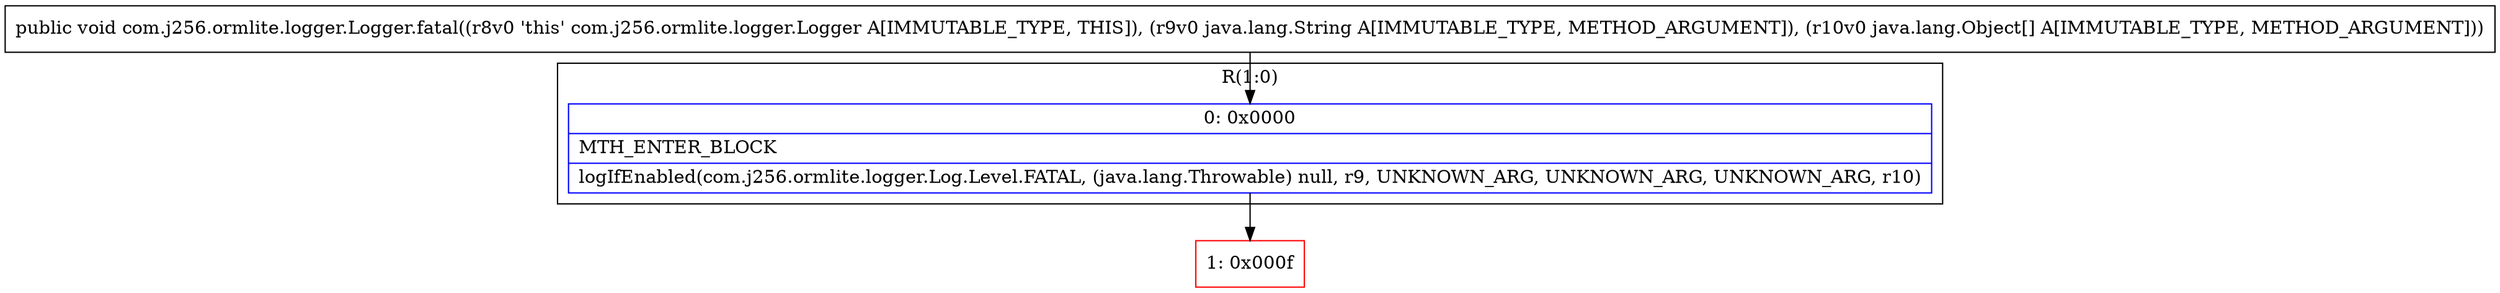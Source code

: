 digraph "CFG forcom.j256.ormlite.logger.Logger.fatal(Ljava\/lang\/String;[Ljava\/lang\/Object;)V" {
subgraph cluster_Region_328006223 {
label = "R(1:0)";
node [shape=record,color=blue];
Node_0 [shape=record,label="{0\:\ 0x0000|MTH_ENTER_BLOCK\l|logIfEnabled(com.j256.ormlite.logger.Log.Level.FATAL, (java.lang.Throwable) null, r9, UNKNOWN_ARG, UNKNOWN_ARG, UNKNOWN_ARG, r10)\l}"];
}
Node_1 [shape=record,color=red,label="{1\:\ 0x000f}"];
MethodNode[shape=record,label="{public void com.j256.ormlite.logger.Logger.fatal((r8v0 'this' com.j256.ormlite.logger.Logger A[IMMUTABLE_TYPE, THIS]), (r9v0 java.lang.String A[IMMUTABLE_TYPE, METHOD_ARGUMENT]), (r10v0 java.lang.Object[] A[IMMUTABLE_TYPE, METHOD_ARGUMENT])) }"];
MethodNode -> Node_0;
Node_0 -> Node_1;
}

